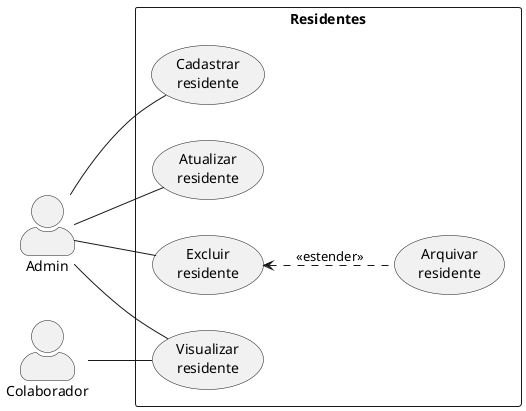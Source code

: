 @startuml
left to right direction
skinparam actorStyle awesome
"Admin" as admin
rectangle Residentes {
    (Cadastrar\nresidente) as insert_resid
    (Atualizar\nresidente) as update_resid
    (Excluir\nresidente) as delete_resid
    (Visualizar\nresidente) as select_resid
    (Arquivar\nresidente) as archive_resid
}
admin -- insert_resid
admin -- update_resid
admin -- delete_resid
admin -- select_resid
"Colaborador" -- select_resid
delete_resid <.. archive_resid : <<estender>>
@enduml
